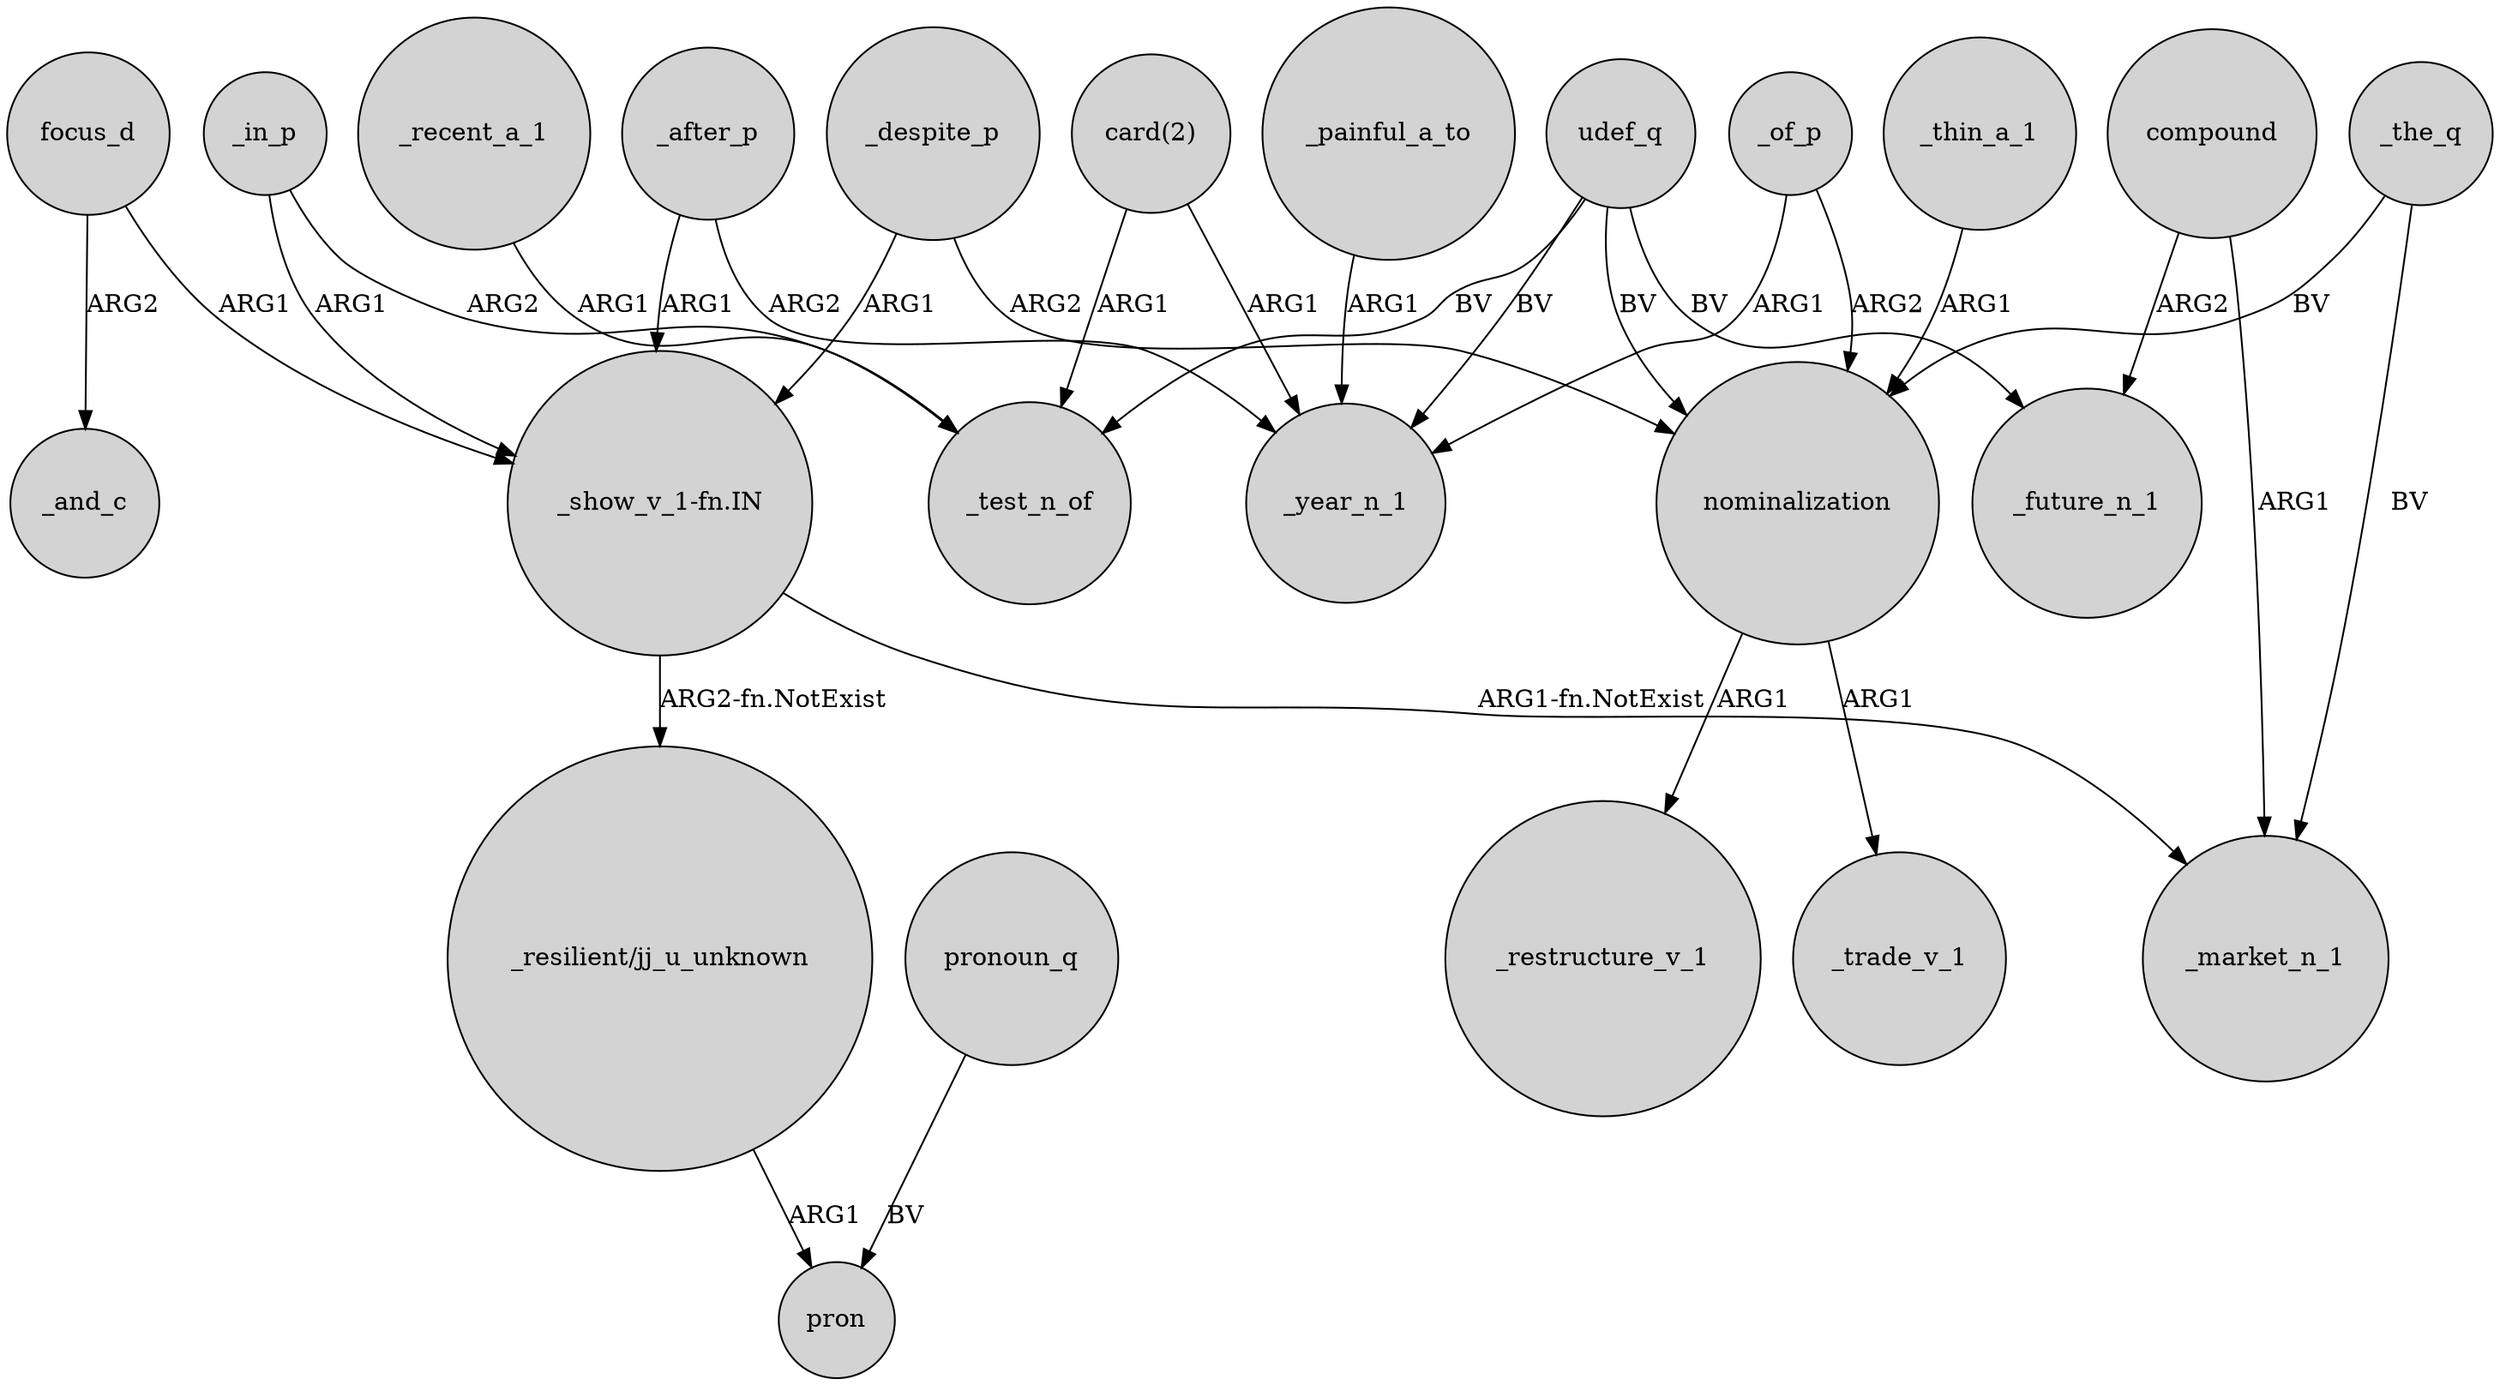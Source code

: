 digraph {
	node [shape=circle style=filled]
	focus_d -> "_show_v_1-fn.IN" [label=ARG1]
	"card(2)" -> _test_n_of [label=ARG1]
	_painful_a_to -> _year_n_1 [label=ARG1]
	"_resilient/jj_u_unknown" -> pron [label=ARG1]
	udef_q -> _test_n_of [label=BV]
	nominalization -> _trade_v_1 [label=ARG1]
	_of_p -> _year_n_1 [label=ARG1]
	compound -> _future_n_1 [label=ARG2]
	focus_d -> _and_c [label=ARG2]
	_despite_p -> "_show_v_1-fn.IN" [label=ARG1]
	"_show_v_1-fn.IN" -> "_resilient/jj_u_unknown" [label="ARG2-fn.NotExist"]
	nominalization -> _restructure_v_1 [label=ARG1]
	_despite_p -> nominalization [label=ARG2]
	pronoun_q -> pron [label=BV]
	_after_p -> _year_n_1 [label=ARG2]
	"card(2)" -> _year_n_1 [label=ARG1]
	_of_p -> nominalization [label=ARG2]
	udef_q -> _future_n_1 [label=BV]
	_thin_a_1 -> nominalization [label=ARG1]
	udef_q -> nominalization [label=BV]
	_recent_a_1 -> _test_n_of [label=ARG1]
	udef_q -> _year_n_1 [label=BV]
	_after_p -> "_show_v_1-fn.IN" [label=ARG1]
	compound -> _market_n_1 [label=ARG1]
	_in_p -> "_show_v_1-fn.IN" [label=ARG1]
	_in_p -> _test_n_of [label=ARG2]
	_the_q -> _market_n_1 [label=BV]
	_the_q -> nominalization [label=BV]
	"_show_v_1-fn.IN" -> _market_n_1 [label="ARG1-fn.NotExist"]
}
